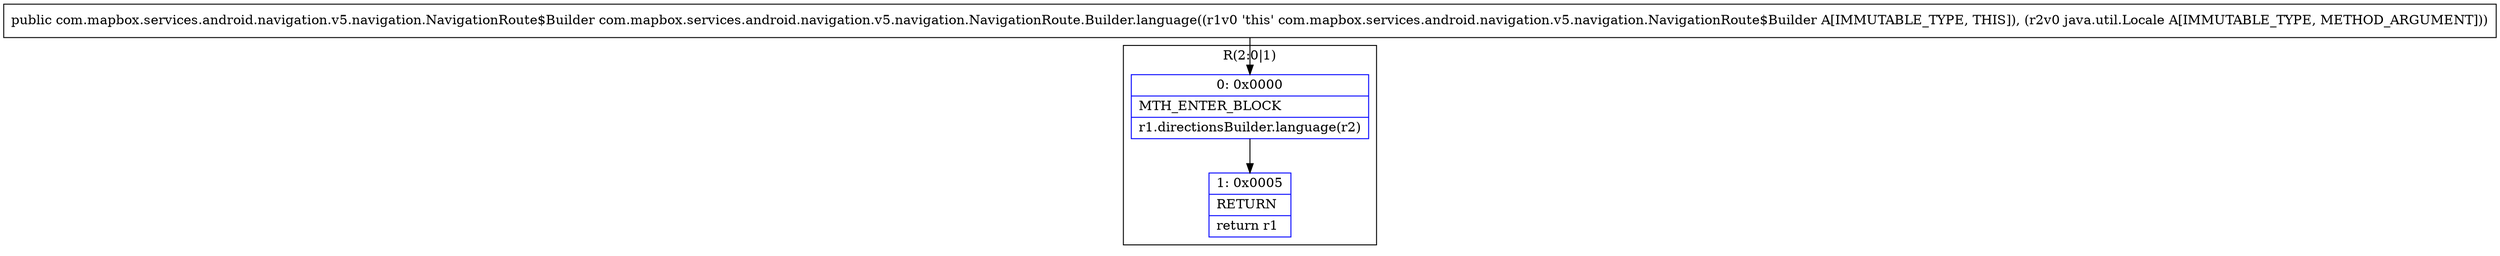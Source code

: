 digraph "CFG forcom.mapbox.services.android.navigation.v5.navigation.NavigationRoute.Builder.language(Ljava\/util\/Locale;)Lcom\/mapbox\/services\/android\/navigation\/v5\/navigation\/NavigationRoute$Builder;" {
subgraph cluster_Region_1708316915 {
label = "R(2:0|1)";
node [shape=record,color=blue];
Node_0 [shape=record,label="{0\:\ 0x0000|MTH_ENTER_BLOCK\l|r1.directionsBuilder.language(r2)\l}"];
Node_1 [shape=record,label="{1\:\ 0x0005|RETURN\l|return r1\l}"];
}
MethodNode[shape=record,label="{public com.mapbox.services.android.navigation.v5.navigation.NavigationRoute$Builder com.mapbox.services.android.navigation.v5.navigation.NavigationRoute.Builder.language((r1v0 'this' com.mapbox.services.android.navigation.v5.navigation.NavigationRoute$Builder A[IMMUTABLE_TYPE, THIS]), (r2v0 java.util.Locale A[IMMUTABLE_TYPE, METHOD_ARGUMENT])) }"];
MethodNode -> Node_0;
Node_0 -> Node_1;
}

